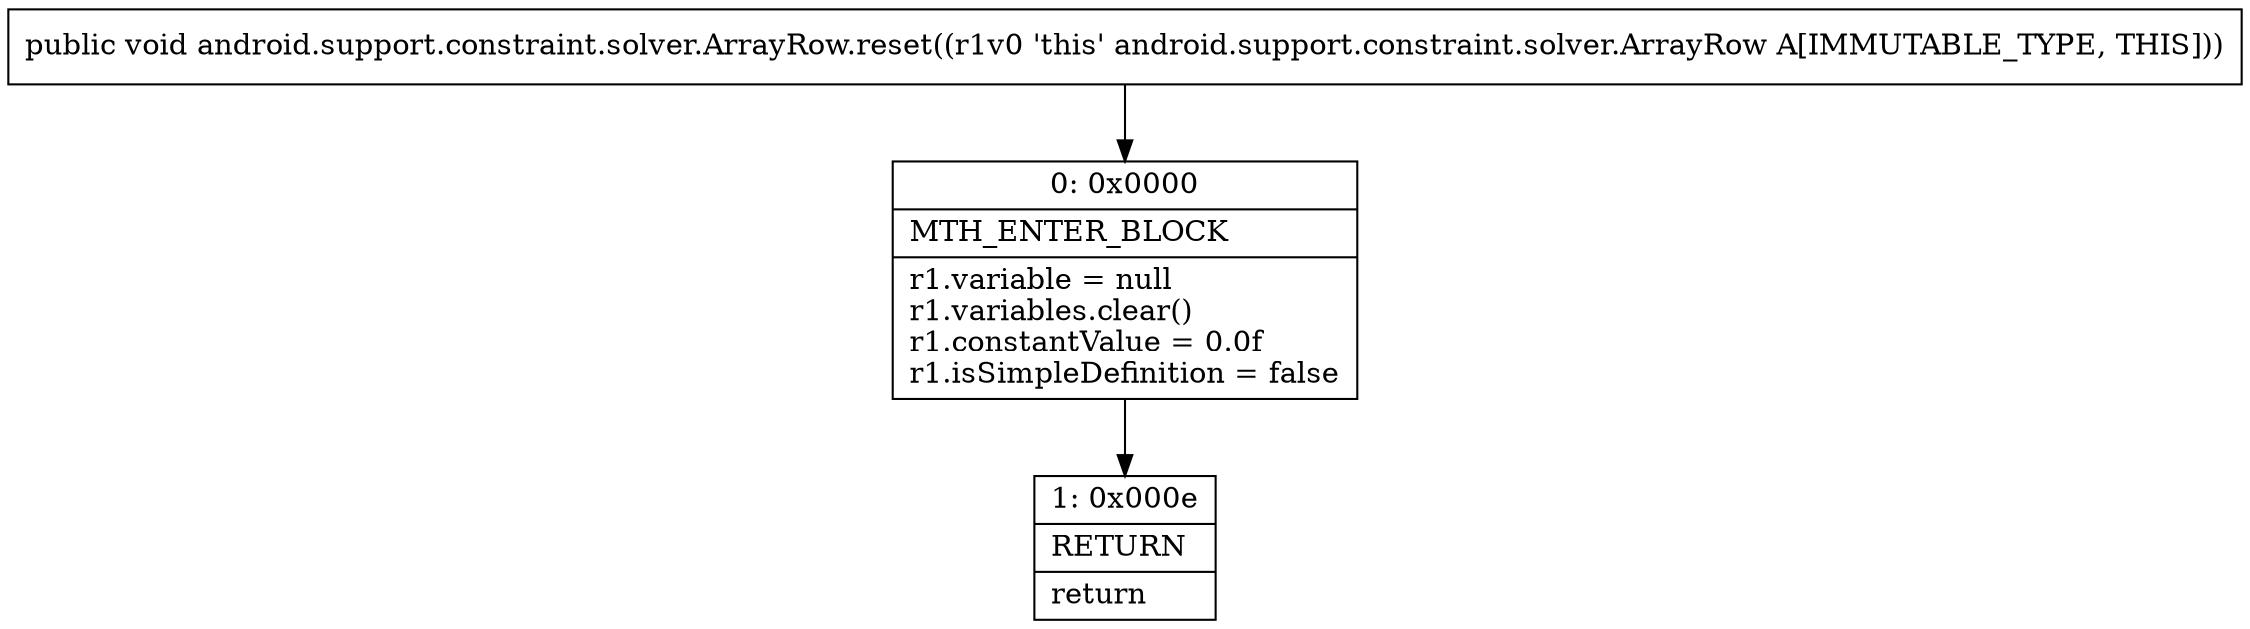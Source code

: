 digraph "CFG forandroid.support.constraint.solver.ArrayRow.reset()V" {
Node_0 [shape=record,label="{0\:\ 0x0000|MTH_ENTER_BLOCK\l|r1.variable = null\lr1.variables.clear()\lr1.constantValue = 0.0f\lr1.isSimpleDefinition = false\l}"];
Node_1 [shape=record,label="{1\:\ 0x000e|RETURN\l|return\l}"];
MethodNode[shape=record,label="{public void android.support.constraint.solver.ArrayRow.reset((r1v0 'this' android.support.constraint.solver.ArrayRow A[IMMUTABLE_TYPE, THIS])) }"];
MethodNode -> Node_0;
Node_0 -> Node_1;
}

